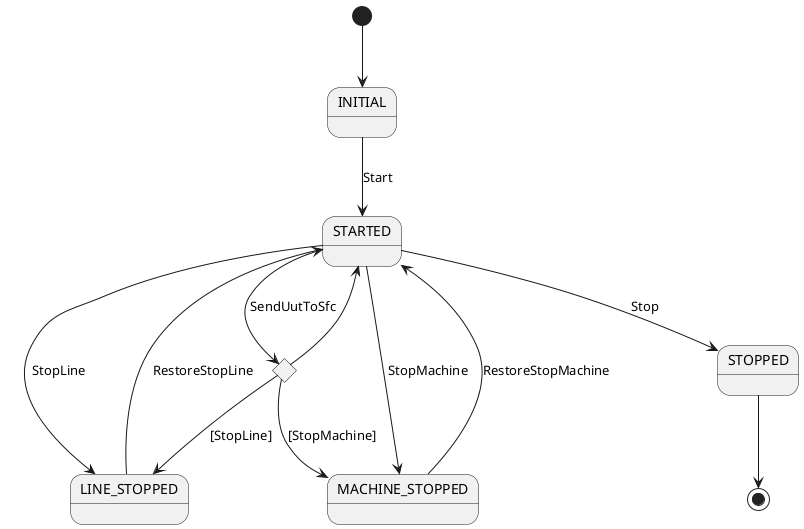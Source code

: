 @startuml ProcessLogfile Context

state INITIAL
state STARTED
state LINE_STOPPED
state MACHINE_STOPPED
state STOPPED

state IF1 <<choice>>

[*] --> INITIAL

INITIAL --> STARTED : Start

STARTED --> STOPPED : Stop
STARTED --> MACHINE_STOPPED : StopMachine
STARTED --> LINE_STOPPED : StopLine
STARTED --> IF1 : SendUutToSfc

IF1 --> STARTED

IF1 --> MACHINE_STOPPED : [StopMachine]
IF1 --> LINE_STOPPED : [StopLine]

LINE_STOPPED --> STARTED : RestoreStopLine

MACHINE_STOPPED --> STARTED : RestoreStopMachine

STOPPED --> [*]
@enduml
